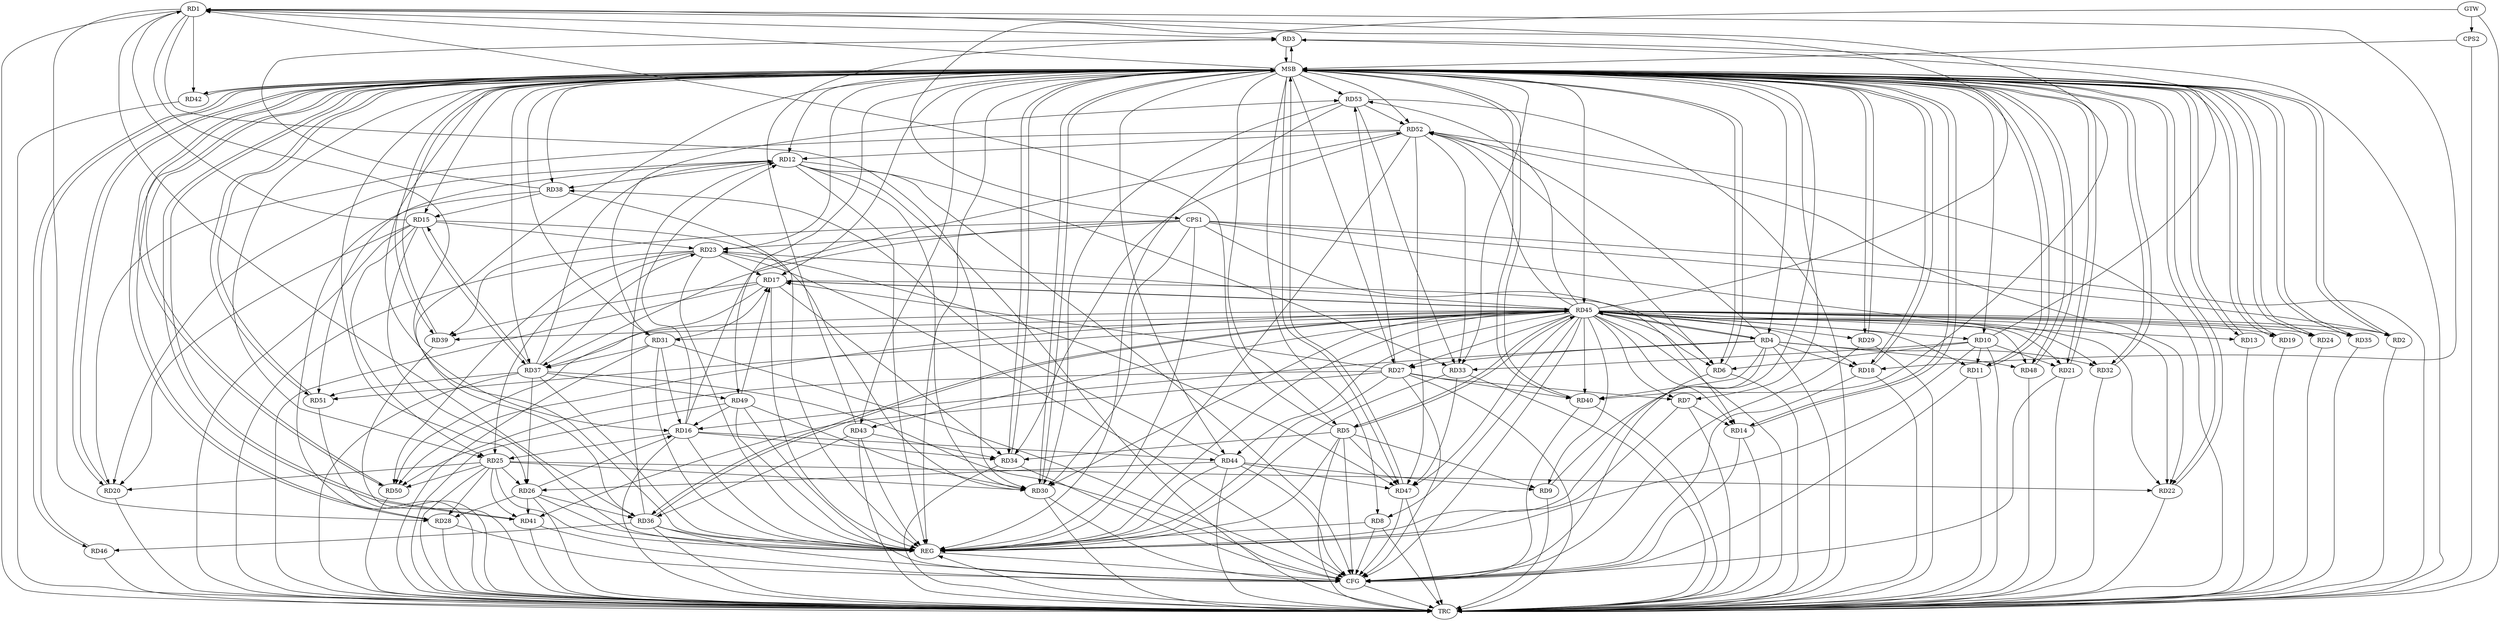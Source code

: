 strict digraph G {
  RD1 [ label="RD1" ];
  RD2 [ label="RD2" ];
  RD3 [ label="RD3" ];
  RD4 [ label="RD4" ];
  RD5 [ label="RD5" ];
  RD6 [ label="RD6" ];
  RD7 [ label="RD7" ];
  RD8 [ label="RD8" ];
  RD9 [ label="RD9" ];
  RD10 [ label="RD10" ];
  RD11 [ label="RD11" ];
  RD12 [ label="RD12" ];
  RD13 [ label="RD13" ];
  RD14 [ label="RD14" ];
  RD15 [ label="RD15" ];
  RD16 [ label="RD16" ];
  RD17 [ label="RD17" ];
  RD18 [ label="RD18" ];
  RD19 [ label="RD19" ];
  RD20 [ label="RD20" ];
  RD21 [ label="RD21" ];
  RD22 [ label="RD22" ];
  RD23 [ label="RD23" ];
  RD24 [ label="RD24" ];
  RD25 [ label="RD25" ];
  RD26 [ label="RD26" ];
  RD27 [ label="RD27" ];
  RD28 [ label="RD28" ];
  RD29 [ label="RD29" ];
  RD30 [ label="RD30" ];
  RD31 [ label="RD31" ];
  RD32 [ label="RD32" ];
  RD33 [ label="RD33" ];
  RD34 [ label="RD34" ];
  RD35 [ label="RD35" ];
  RD36 [ label="RD36" ];
  RD37 [ label="RD37" ];
  RD38 [ label="RD38" ];
  RD39 [ label="RD39" ];
  RD40 [ label="RD40" ];
  RD41 [ label="RD41" ];
  RD42 [ label="RD42" ];
  RD43 [ label="RD43" ];
  RD44 [ label="RD44" ];
  RD45 [ label="RD45" ];
  RD46 [ label="RD46" ];
  RD47 [ label="RD47" ];
  RD48 [ label="RD48" ];
  RD49 [ label="RD49" ];
  RD50 [ label="RD50" ];
  RD51 [ label="RD51" ];
  RD52 [ label="RD52" ];
  RD53 [ label="RD53" ];
  CPS1 [ label="CPS1" ];
  CPS2 [ label="CPS2" ];
  GTW [ label="GTW" ];
  REG [ label="REG" ];
  MSB [ label="MSB" ];
  CFG [ label="CFG" ];
  TRC [ label="TRC" ];
  RD1 -> RD3;
  RD5 -> RD1;
  RD15 -> RD1;
  RD1 -> RD18;
  RD1 -> RD28;
  RD1 -> RD30;
  RD1 -> RD36;
  RD1 -> RD40;
  RD1 -> RD42;
  RD10 -> RD3;
  RD38 -> RD3;
  RD43 -> RD3;
  RD4 -> RD16;
  RD4 -> RD18;
  RD4 -> RD27;
  RD4 -> RD32;
  RD4 -> RD40;
  RD4 -> RD45;
  RD4 -> RD48;
  RD4 -> RD52;
  RD5 -> RD9;
  RD5 -> RD34;
  RD5 -> RD45;
  RD5 -> RD47;
  RD10 -> RD6;
  RD17 -> RD6;
  RD52 -> RD6;
  RD7 -> RD14;
  RD27 -> RD7;
  RD44 -> RD9;
  RD10 -> RD11;
  RD10 -> RD21;
  RD10 -> RD33;
  RD16 -> RD12;
  RD12 -> RD20;
  RD12 -> RD30;
  RD12 -> RD33;
  RD36 -> RD12;
  RD37 -> RD12;
  RD12 -> RD38;
  RD12 -> RD51;
  RD52 -> RD12;
  RD15 -> RD20;
  RD15 -> RD23;
  RD15 -> RD25;
  RD15 -> RD30;
  RD15 -> RD37;
  RD37 -> RD15;
  RD38 -> RD15;
  RD16 -> RD25;
  RD26 -> RD16;
  RD31 -> RD16;
  RD16 -> RD34;
  RD16 -> RD44;
  RD49 -> RD16;
  RD16 -> RD52;
  RD23 -> RD17;
  RD27 -> RD17;
  RD31 -> RD17;
  RD17 -> RD34;
  RD17 -> RD39;
  RD17 -> RD45;
  RD49 -> RD17;
  RD17 -> RD50;
  RD25 -> RD20;
  RD52 -> RD20;
  RD25 -> RD22;
  RD45 -> RD22;
  RD52 -> RD22;
  RD23 -> RD25;
  RD37 -> RD23;
  RD45 -> RD23;
  RD23 -> RD47;
  RD23 -> RD50;
  RD25 -> RD26;
  RD25 -> RD28;
  RD25 -> RD30;
  RD25 -> RD41;
  RD25 -> RD50;
  RD26 -> RD28;
  RD26 -> RD36;
  RD37 -> RD26;
  RD26 -> RD41;
  RD44 -> RD26;
  RD27 -> RD40;
  RD27 -> RD41;
  RD27 -> RD50;
  RD27 -> RD53;
  RD45 -> RD30;
  RD49 -> RD30;
  RD53 -> RD30;
  RD31 -> RD37;
  RD31 -> RD53;
  RD33 -> RD47;
  RD52 -> RD33;
  RD53 -> RD33;
  RD43 -> RD34;
  RD52 -> RD34;
  RD43 -> RD36;
  RD36 -> RD45;
  RD45 -> RD36;
  RD36 -> RD46;
  RD45 -> RD37;
  RD37 -> RD49;
  RD37 -> RD51;
  RD44 -> RD38;
  RD45 -> RD40;
  RD44 -> RD47;
  RD45 -> RD47;
  RD45 -> RD52;
  RD45 -> RD53;
  RD52 -> RD47;
  RD53 -> RD52;
  CPS1 -> RD22;
  CPS1 -> RD23;
  CPS1 -> RD2;
  CPS1 -> RD39;
  CPS1 -> RD37;
  CPS1 -> RD14;
  CPS1 -> RD30;
  GTW -> CPS1;
  GTW -> CPS2;
  RD1 -> REG;
  RD4 -> REG;
  RD5 -> REG;
  RD7 -> REG;
  RD8 -> REG;
  RD10 -> REG;
  RD12 -> REG;
  RD15 -> REG;
  RD16 -> REG;
  RD17 -> REG;
  RD23 -> REG;
  RD25 -> REG;
  RD26 -> REG;
  RD27 -> REG;
  RD31 -> REG;
  RD33 -> REG;
  RD36 -> REG;
  RD37 -> REG;
  RD38 -> REG;
  RD43 -> REG;
  RD44 -> REG;
  RD45 -> REG;
  RD49 -> REG;
  RD52 -> REG;
  RD53 -> REG;
  CPS1 -> REG;
  RD2 -> MSB;
  MSB -> RD10;
  MSB -> RD11;
  MSB -> RD36;
  MSB -> RD46;
  MSB -> RD50;
  MSB -> REG;
  RD3 -> MSB;
  MSB -> RD1;
  MSB -> RD18;
  MSB -> RD23;
  MSB -> RD26;
  MSB -> RD33;
  MSB -> RD34;
  MSB -> RD51;
  RD6 -> MSB;
  MSB -> RD22;
  MSB -> RD40;
  MSB -> RD49;
  RD9 -> MSB;
  MSB -> RD5;
  MSB -> RD28;
  MSB -> RD30;
  MSB -> RD32;
  MSB -> RD35;
  RD11 -> MSB;
  MSB -> RD8;
  MSB -> RD12;
  MSB -> RD19;
  MSB -> RD21;
  MSB -> RD31;
  MSB -> RD41;
  MSB -> RD43;
  RD13 -> MSB;
  MSB -> RD3;
  MSB -> RD25;
  RD14 -> MSB;
  MSB -> RD20;
  MSB -> RD24;
  MSB -> RD27;
  MSB -> RD38;
  MSB -> RD44;
  RD18 -> MSB;
  MSB -> RD7;
  MSB -> RD37;
  RD19 -> MSB;
  MSB -> RD13;
  RD20 -> MSB;
  MSB -> RD2;
  MSB -> RD52;
  RD21 -> MSB;
  MSB -> RD16;
  MSB -> RD45;
  RD22 -> MSB;
  MSB -> RD42;
  RD24 -> MSB;
  MSB -> RD47;
  RD28 -> MSB;
  RD29 -> MSB;
  MSB -> RD39;
  RD30 -> MSB;
  MSB -> RD4;
  MSB -> RD14;
  MSB -> RD15;
  RD32 -> MSB;
  RD34 -> MSB;
  MSB -> RD29;
  RD35 -> MSB;
  MSB -> RD17;
  RD39 -> MSB;
  MSB -> RD53;
  RD40 -> MSB;
  RD41 -> MSB;
  MSB -> RD48;
  RD42 -> MSB;
  MSB -> RD6;
  RD46 -> MSB;
  RD47 -> MSB;
  RD48 -> MSB;
  RD50 -> MSB;
  RD51 -> MSB;
  CPS2 -> MSB;
  RD37 -> CFG;
  RD6 -> CFG;
  RD8 -> CFG;
  RD12 -> CFG;
  RD27 -> CFG;
  RD41 -> CFG;
  RD28 -> CFG;
  RD44 -> CFG;
  RD29 -> CFG;
  RD45 -> CFG;
  RD14 -> CFG;
  RD5 -> CFG;
  RD47 -> CFG;
  RD31 -> CFG;
  RD49 -> CFG;
  RD18 -> CFG;
  RD36 -> CFG;
  RD30 -> CFG;
  RD40 -> CFG;
  RD11 -> CFG;
  RD34 -> CFG;
  RD23 -> CFG;
  RD21 -> CFG;
  REG -> CFG;
  RD1 -> TRC;
  RD2 -> TRC;
  RD3 -> TRC;
  RD4 -> TRC;
  RD5 -> TRC;
  RD6 -> TRC;
  RD7 -> TRC;
  RD8 -> TRC;
  RD9 -> TRC;
  RD10 -> TRC;
  RD11 -> TRC;
  RD12 -> TRC;
  RD13 -> TRC;
  RD14 -> TRC;
  RD15 -> TRC;
  RD16 -> TRC;
  RD17 -> TRC;
  RD18 -> TRC;
  RD19 -> TRC;
  RD20 -> TRC;
  RD21 -> TRC;
  RD22 -> TRC;
  RD23 -> TRC;
  RD24 -> TRC;
  RD25 -> TRC;
  RD26 -> TRC;
  RD27 -> TRC;
  RD28 -> TRC;
  RD29 -> TRC;
  RD30 -> TRC;
  RD31 -> TRC;
  RD32 -> TRC;
  RD33 -> TRC;
  RD34 -> TRC;
  RD35 -> TRC;
  RD36 -> TRC;
  RD37 -> TRC;
  RD38 -> TRC;
  RD39 -> TRC;
  RD40 -> TRC;
  RD41 -> TRC;
  RD42 -> TRC;
  RD43 -> TRC;
  RD44 -> TRC;
  RD45 -> TRC;
  RD46 -> TRC;
  RD47 -> TRC;
  RD48 -> TRC;
  RD49 -> TRC;
  RD50 -> TRC;
  RD51 -> TRC;
  RD52 -> TRC;
  RD53 -> TRC;
  CPS1 -> TRC;
  CPS2 -> TRC;
  GTW -> TRC;
  CFG -> TRC;
  TRC -> REG;
  RD45 -> RD27;
  RD45 -> RD8;
  RD45 -> RD51;
  RD45 -> RD19;
  RD45 -> RD44;
  RD45 -> RD21;
  RD45 -> RD32;
  RD45 -> RD4;
  RD45 -> RD43;
  RD45 -> RD50;
  RD45 -> RD13;
  RD45 -> RD17;
  RD45 -> RD7;
  RD45 -> RD35;
  RD45 -> RD14;
  RD45 -> RD18;
  RD45 -> RD29;
  RD45 -> RD11;
  RD45 -> RD39;
  RD45 -> RD2;
  RD45 -> RD6;
  RD45 -> RD9;
  RD45 -> RD48;
  RD45 -> RD24;
  RD45 -> RD5;
  RD45 -> RD31;
  RD45 -> RD10;
  RD45 -> RD1;
}
